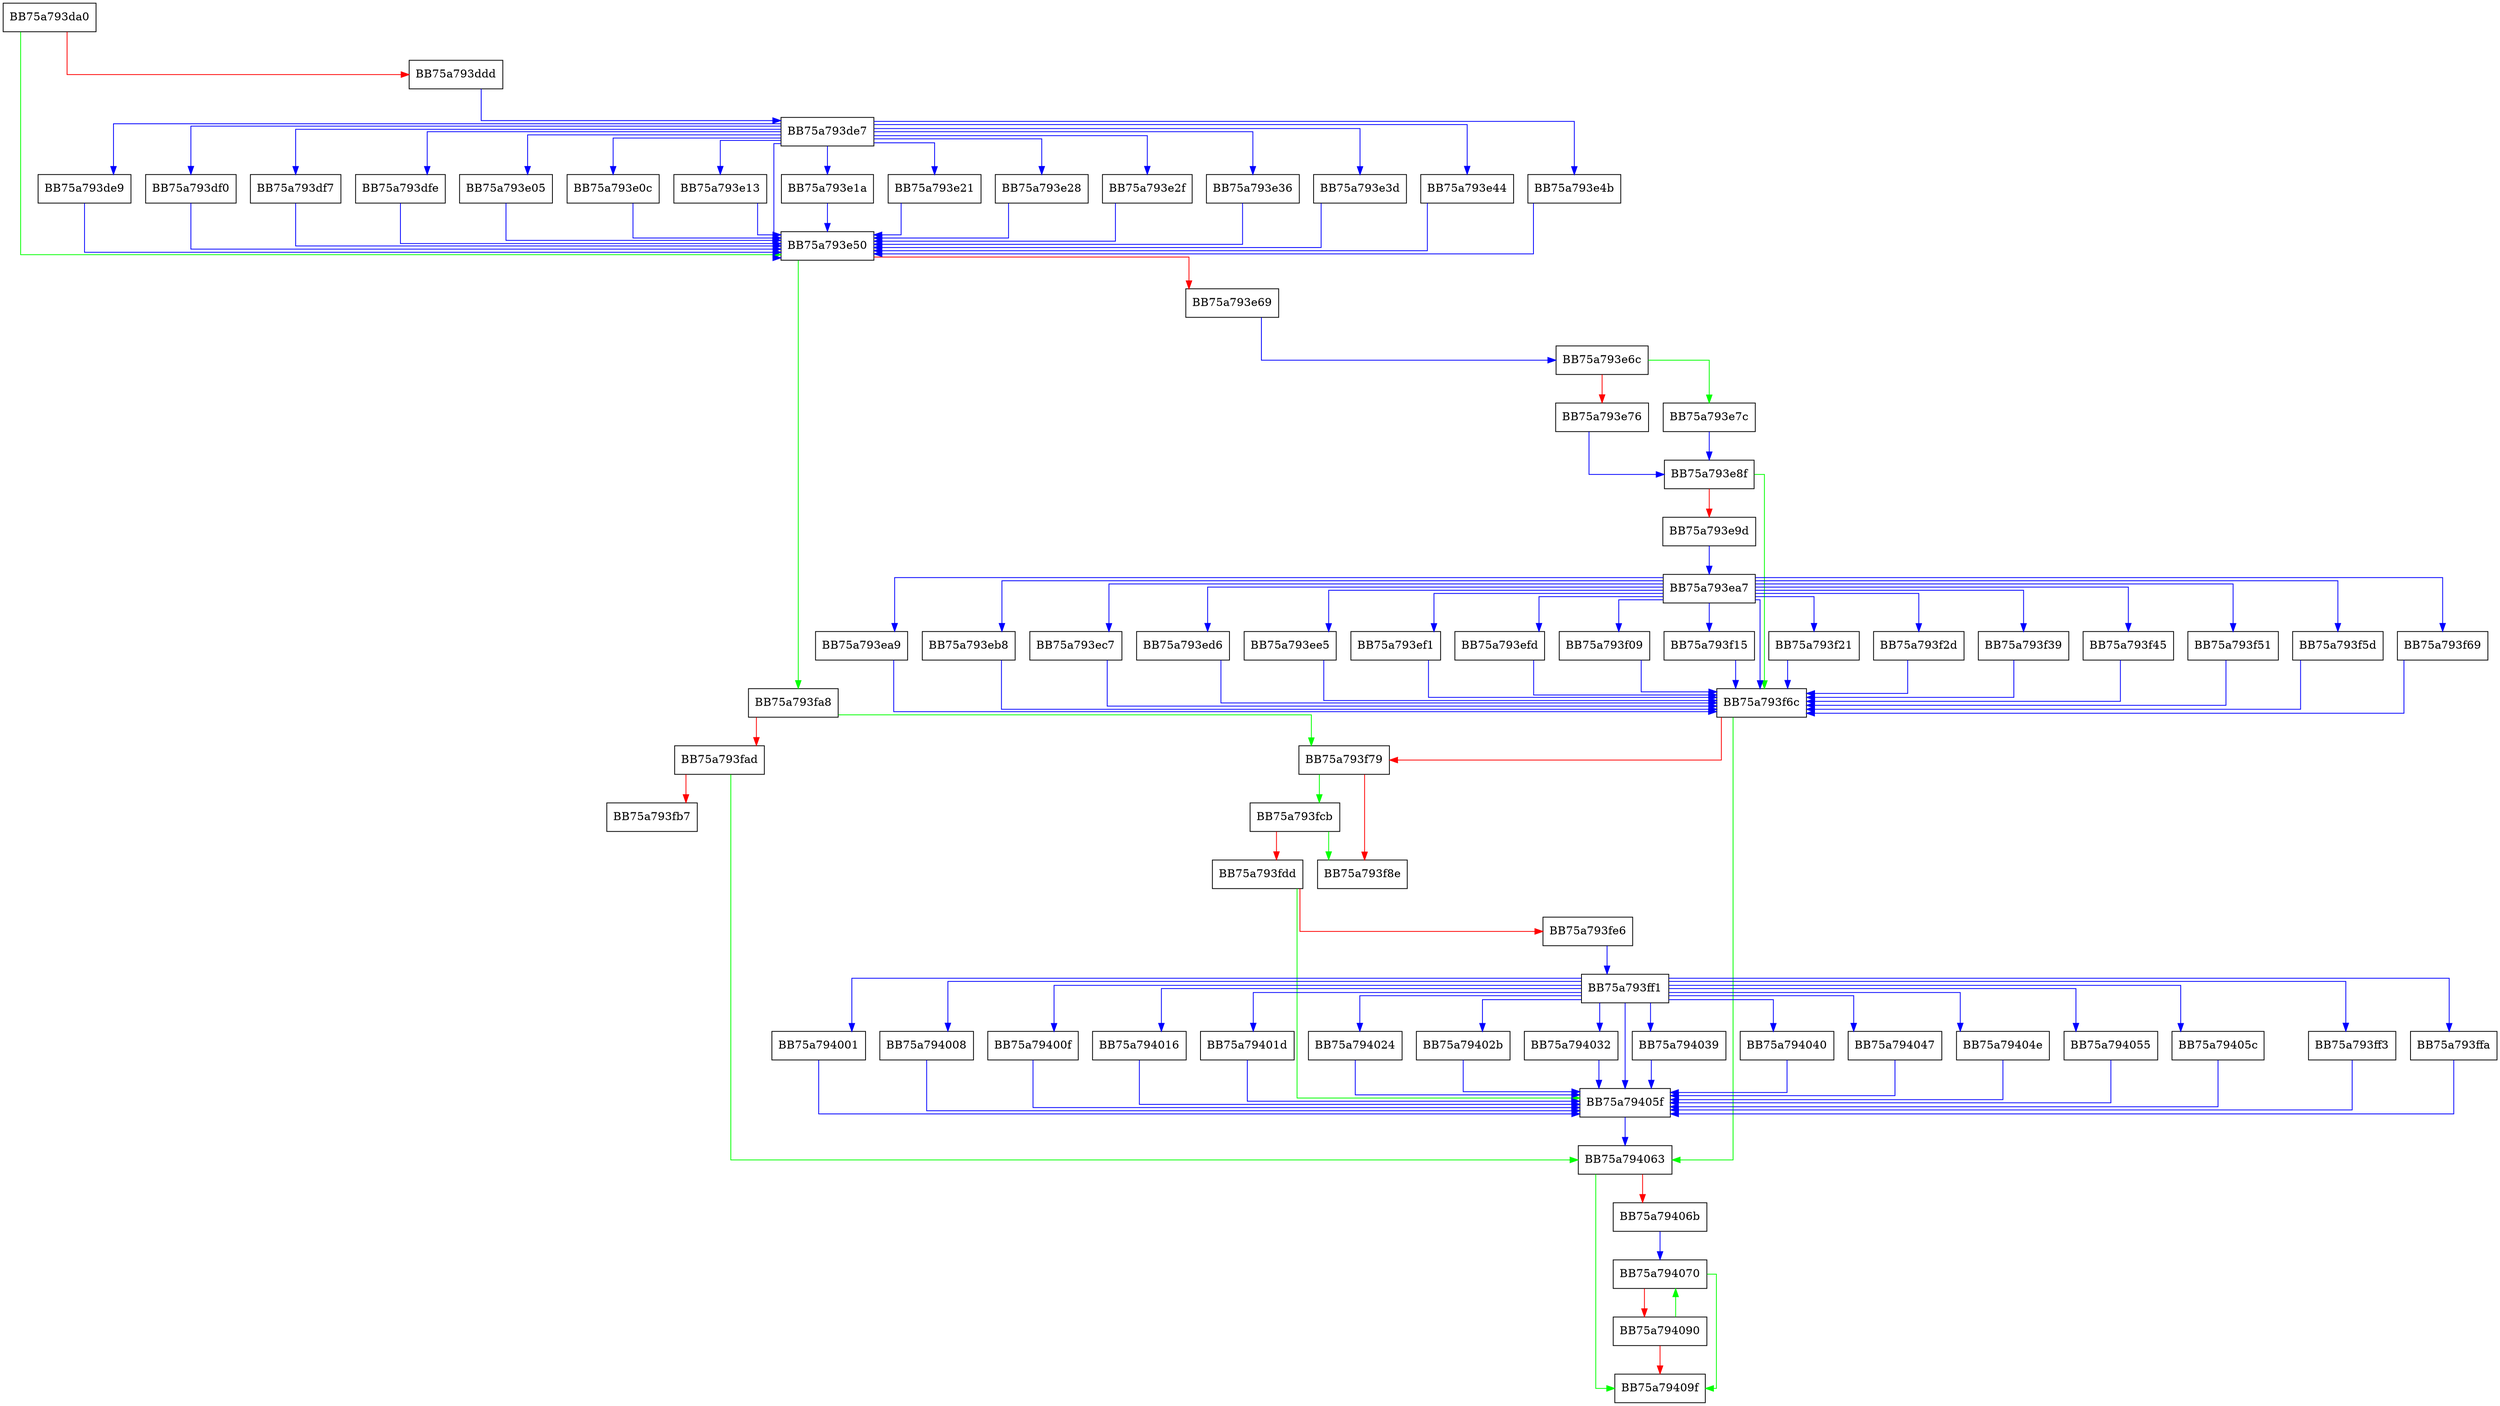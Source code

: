 digraph strcspn {
  node [shape="box"];
  graph [splines=ortho];
  BB75a793da0 -> BB75a793e50 [color="green"];
  BB75a793da0 -> BB75a793ddd [color="red"];
  BB75a793ddd -> BB75a793de7 [color="blue"];
  BB75a793de7 -> BB75a793de9 [color="blue"];
  BB75a793de7 -> BB75a793df0 [color="blue"];
  BB75a793de7 -> BB75a793df7 [color="blue"];
  BB75a793de7 -> BB75a793dfe [color="blue"];
  BB75a793de7 -> BB75a793e05 [color="blue"];
  BB75a793de7 -> BB75a793e0c [color="blue"];
  BB75a793de7 -> BB75a793e13 [color="blue"];
  BB75a793de7 -> BB75a793e1a [color="blue"];
  BB75a793de7 -> BB75a793e21 [color="blue"];
  BB75a793de7 -> BB75a793e28 [color="blue"];
  BB75a793de7 -> BB75a793e2f [color="blue"];
  BB75a793de7 -> BB75a793e36 [color="blue"];
  BB75a793de7 -> BB75a793e3d [color="blue"];
  BB75a793de7 -> BB75a793e44 [color="blue"];
  BB75a793de7 -> BB75a793e4b [color="blue"];
  BB75a793de7 -> BB75a793e50 [color="blue"];
  BB75a793de9 -> BB75a793e50 [color="blue"];
  BB75a793df0 -> BB75a793e50 [color="blue"];
  BB75a793df7 -> BB75a793e50 [color="blue"];
  BB75a793dfe -> BB75a793e50 [color="blue"];
  BB75a793e05 -> BB75a793e50 [color="blue"];
  BB75a793e0c -> BB75a793e50 [color="blue"];
  BB75a793e13 -> BB75a793e50 [color="blue"];
  BB75a793e1a -> BB75a793e50 [color="blue"];
  BB75a793e21 -> BB75a793e50 [color="blue"];
  BB75a793e28 -> BB75a793e50 [color="blue"];
  BB75a793e2f -> BB75a793e50 [color="blue"];
  BB75a793e36 -> BB75a793e50 [color="blue"];
  BB75a793e3d -> BB75a793e50 [color="blue"];
  BB75a793e44 -> BB75a793e50 [color="blue"];
  BB75a793e4b -> BB75a793e50 [color="blue"];
  BB75a793e50 -> BB75a793fa8 [color="green"];
  BB75a793e50 -> BB75a793e69 [color="red"];
  BB75a793e69 -> BB75a793e6c [color="blue"];
  BB75a793e6c -> BB75a793e7c [color="green"];
  BB75a793e6c -> BB75a793e76 [color="red"];
  BB75a793e76 -> BB75a793e8f [color="blue"];
  BB75a793e7c -> BB75a793e8f [color="blue"];
  BB75a793e8f -> BB75a793f6c [color="green"];
  BB75a793e8f -> BB75a793e9d [color="red"];
  BB75a793e9d -> BB75a793ea7 [color="blue"];
  BB75a793ea7 -> BB75a793ea9 [color="blue"];
  BB75a793ea7 -> BB75a793eb8 [color="blue"];
  BB75a793ea7 -> BB75a793ec7 [color="blue"];
  BB75a793ea7 -> BB75a793ed6 [color="blue"];
  BB75a793ea7 -> BB75a793ee5 [color="blue"];
  BB75a793ea7 -> BB75a793ef1 [color="blue"];
  BB75a793ea7 -> BB75a793efd [color="blue"];
  BB75a793ea7 -> BB75a793f09 [color="blue"];
  BB75a793ea7 -> BB75a793f15 [color="blue"];
  BB75a793ea7 -> BB75a793f21 [color="blue"];
  BB75a793ea7 -> BB75a793f2d [color="blue"];
  BB75a793ea7 -> BB75a793f39 [color="blue"];
  BB75a793ea7 -> BB75a793f45 [color="blue"];
  BB75a793ea7 -> BB75a793f51 [color="blue"];
  BB75a793ea7 -> BB75a793f5d [color="blue"];
  BB75a793ea7 -> BB75a793f69 [color="blue"];
  BB75a793ea7 -> BB75a793f6c [color="blue"];
  BB75a793ea9 -> BB75a793f6c [color="blue"];
  BB75a793eb8 -> BB75a793f6c [color="blue"];
  BB75a793ec7 -> BB75a793f6c [color="blue"];
  BB75a793ed6 -> BB75a793f6c [color="blue"];
  BB75a793ee5 -> BB75a793f6c [color="blue"];
  BB75a793ef1 -> BB75a793f6c [color="blue"];
  BB75a793efd -> BB75a793f6c [color="blue"];
  BB75a793f09 -> BB75a793f6c [color="blue"];
  BB75a793f15 -> BB75a793f6c [color="blue"];
  BB75a793f21 -> BB75a793f6c [color="blue"];
  BB75a793f2d -> BB75a793f6c [color="blue"];
  BB75a793f39 -> BB75a793f6c [color="blue"];
  BB75a793f45 -> BB75a793f6c [color="blue"];
  BB75a793f51 -> BB75a793f6c [color="blue"];
  BB75a793f5d -> BB75a793f6c [color="blue"];
  BB75a793f69 -> BB75a793f6c [color="blue"];
  BB75a793f6c -> BB75a794063 [color="green"];
  BB75a793f6c -> BB75a793f79 [color="red"];
  BB75a793f79 -> BB75a793fcb [color="green"];
  BB75a793f79 -> BB75a793f8e [color="red"];
  BB75a793fa8 -> BB75a793f79 [color="green"];
  BB75a793fa8 -> BB75a793fad [color="red"];
  BB75a793fad -> BB75a794063 [color="green"];
  BB75a793fad -> BB75a793fb7 [color="red"];
  BB75a793fcb -> BB75a793f8e [color="green"];
  BB75a793fcb -> BB75a793fdd [color="red"];
  BB75a793fdd -> BB75a79405f [color="green"];
  BB75a793fdd -> BB75a793fe6 [color="red"];
  BB75a793fe6 -> BB75a793ff1 [color="blue"];
  BB75a793ff1 -> BB75a793ff3 [color="blue"];
  BB75a793ff1 -> BB75a793ffa [color="blue"];
  BB75a793ff1 -> BB75a794001 [color="blue"];
  BB75a793ff1 -> BB75a794008 [color="blue"];
  BB75a793ff1 -> BB75a79400f [color="blue"];
  BB75a793ff1 -> BB75a794016 [color="blue"];
  BB75a793ff1 -> BB75a79401d [color="blue"];
  BB75a793ff1 -> BB75a794024 [color="blue"];
  BB75a793ff1 -> BB75a79402b [color="blue"];
  BB75a793ff1 -> BB75a794032 [color="blue"];
  BB75a793ff1 -> BB75a794039 [color="blue"];
  BB75a793ff1 -> BB75a794040 [color="blue"];
  BB75a793ff1 -> BB75a794047 [color="blue"];
  BB75a793ff1 -> BB75a79404e [color="blue"];
  BB75a793ff1 -> BB75a794055 [color="blue"];
  BB75a793ff1 -> BB75a79405c [color="blue"];
  BB75a793ff1 -> BB75a79405f [color="blue"];
  BB75a793ff3 -> BB75a79405f [color="blue"];
  BB75a793ffa -> BB75a79405f [color="blue"];
  BB75a794001 -> BB75a79405f [color="blue"];
  BB75a794008 -> BB75a79405f [color="blue"];
  BB75a79400f -> BB75a79405f [color="blue"];
  BB75a794016 -> BB75a79405f [color="blue"];
  BB75a79401d -> BB75a79405f [color="blue"];
  BB75a794024 -> BB75a79405f [color="blue"];
  BB75a79402b -> BB75a79405f [color="blue"];
  BB75a794032 -> BB75a79405f [color="blue"];
  BB75a794039 -> BB75a79405f [color="blue"];
  BB75a794040 -> BB75a79405f [color="blue"];
  BB75a794047 -> BB75a79405f [color="blue"];
  BB75a79404e -> BB75a79405f [color="blue"];
  BB75a794055 -> BB75a79405f [color="blue"];
  BB75a79405c -> BB75a79405f [color="blue"];
  BB75a79405f -> BB75a794063 [color="blue"];
  BB75a794063 -> BB75a79409f [color="green"];
  BB75a794063 -> BB75a79406b [color="red"];
  BB75a79406b -> BB75a794070 [color="blue"];
  BB75a794070 -> BB75a79409f [color="green"];
  BB75a794070 -> BB75a794090 [color="red"];
  BB75a794090 -> BB75a794070 [color="green"];
  BB75a794090 -> BB75a79409f [color="red"];
}